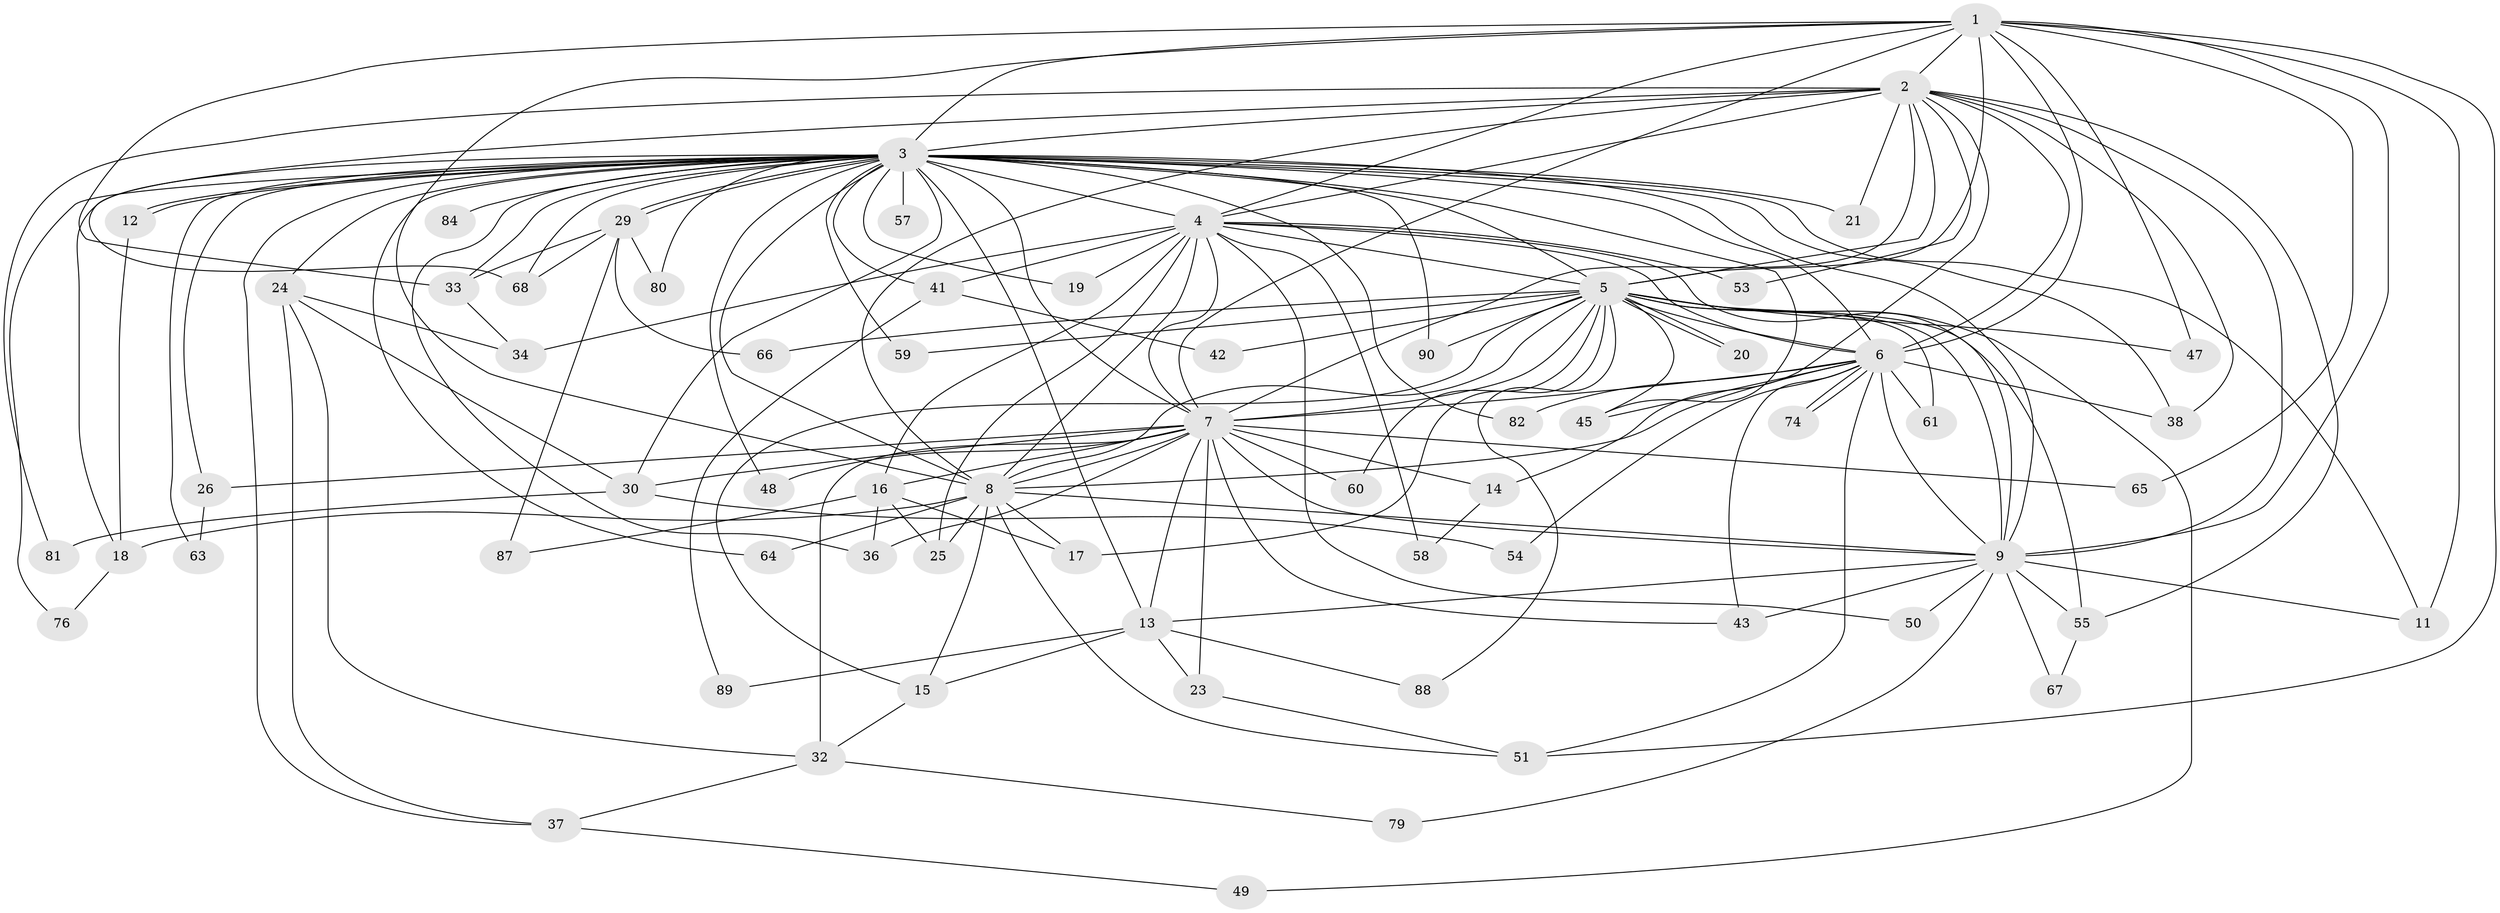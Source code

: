 // Generated by graph-tools (version 1.1) at 2025/23/03/03/25 07:23:44]
// undirected, 66 vertices, 166 edges
graph export_dot {
graph [start="1"]
  node [color=gray90,style=filled];
  1 [super="+44"];
  2 [super="+75"];
  3 [super="+10"];
  4 [super="+52"];
  5 [super="+31"];
  6 [super="+77"];
  7 [super="+85"];
  8 [super="+70"];
  9 [super="+62"];
  11 [super="+27"];
  12;
  13 [super="+22"];
  14;
  15;
  16 [super="+35"];
  17 [super="+28"];
  18 [super="+72"];
  19;
  20;
  21;
  23;
  24;
  25;
  26;
  29 [super="+56"];
  30 [super="+86"];
  32 [super="+39"];
  33;
  34;
  36 [super="+40"];
  37 [super="+73"];
  38 [super="+46"];
  41;
  42;
  43;
  45 [super="+71"];
  47;
  48;
  49;
  50;
  51 [super="+78"];
  53;
  54;
  55 [super="+83"];
  57;
  58;
  59;
  60;
  61;
  63;
  64;
  65;
  66;
  67;
  68 [super="+69"];
  74;
  76;
  79;
  80;
  81;
  82;
  84;
  87;
  88;
  89;
  90;
  1 -- 2;
  1 -- 3 [weight=2];
  1 -- 4;
  1 -- 5;
  1 -- 6;
  1 -- 7;
  1 -- 8;
  1 -- 9;
  1 -- 11;
  1 -- 47;
  1 -- 51;
  1 -- 65;
  1 -- 33;
  2 -- 3 [weight=3];
  2 -- 4;
  2 -- 5;
  2 -- 6;
  2 -- 7;
  2 -- 8;
  2 -- 9;
  2 -- 14;
  2 -- 21;
  2 -- 38;
  2 -- 53;
  2 -- 55;
  2 -- 68;
  2 -- 81;
  3 -- 4 [weight=2];
  3 -- 5 [weight=2];
  3 -- 6 [weight=2];
  3 -- 7 [weight=3];
  3 -- 8 [weight=2];
  3 -- 9 [weight=2];
  3 -- 11;
  3 -- 12;
  3 -- 12;
  3 -- 18;
  3 -- 29 [weight=2];
  3 -- 29;
  3 -- 33;
  3 -- 36;
  3 -- 38;
  3 -- 41;
  3 -- 57 [weight=2];
  3 -- 59;
  3 -- 63;
  3 -- 64;
  3 -- 68;
  3 -- 84 [weight=2];
  3 -- 90;
  3 -- 76;
  3 -- 13;
  3 -- 80;
  3 -- 82;
  3 -- 19;
  3 -- 21;
  3 -- 24;
  3 -- 26;
  3 -- 37;
  3 -- 48;
  3 -- 45;
  3 -- 30;
  4 -- 5;
  4 -- 6;
  4 -- 7;
  4 -- 8;
  4 -- 9;
  4 -- 16;
  4 -- 19;
  4 -- 25;
  4 -- 41;
  4 -- 50;
  4 -- 53;
  4 -- 34;
  4 -- 58;
  5 -- 6;
  5 -- 7;
  5 -- 8;
  5 -- 9;
  5 -- 17;
  5 -- 20;
  5 -- 20;
  5 -- 42;
  5 -- 47;
  5 -- 49;
  5 -- 55;
  5 -- 59;
  5 -- 60;
  5 -- 66;
  5 -- 88;
  5 -- 90;
  5 -- 45;
  5 -- 61;
  5 -- 15;
  6 -- 7;
  6 -- 8;
  6 -- 9;
  6 -- 43;
  6 -- 45;
  6 -- 54;
  6 -- 61;
  6 -- 74;
  6 -- 74;
  6 -- 82;
  6 -- 51;
  6 -- 38;
  7 -- 8;
  7 -- 9;
  7 -- 13;
  7 -- 14;
  7 -- 16;
  7 -- 23;
  7 -- 26;
  7 -- 30;
  7 -- 32;
  7 -- 43;
  7 -- 48;
  7 -- 60;
  7 -- 65;
  7 -- 36;
  8 -- 9;
  8 -- 15;
  8 -- 17;
  8 -- 18;
  8 -- 25;
  8 -- 51;
  8 -- 64 [weight=2];
  9 -- 50;
  9 -- 67;
  9 -- 79;
  9 -- 55;
  9 -- 43;
  9 -- 11;
  9 -- 13;
  12 -- 18;
  13 -- 15;
  13 -- 23;
  13 -- 88;
  13 -- 89;
  14 -- 58;
  15 -- 32;
  16 -- 87;
  16 -- 25;
  16 -- 36;
  16 -- 17;
  18 -- 76;
  23 -- 51;
  24 -- 30;
  24 -- 32;
  24 -- 34;
  24 -- 37;
  26 -- 63;
  29 -- 33;
  29 -- 66;
  29 -- 80;
  29 -- 87;
  29 -- 68;
  30 -- 54;
  30 -- 81;
  32 -- 37;
  32 -- 79;
  33 -- 34;
  37 -- 49;
  41 -- 42;
  41 -- 89;
  55 -- 67;
}
